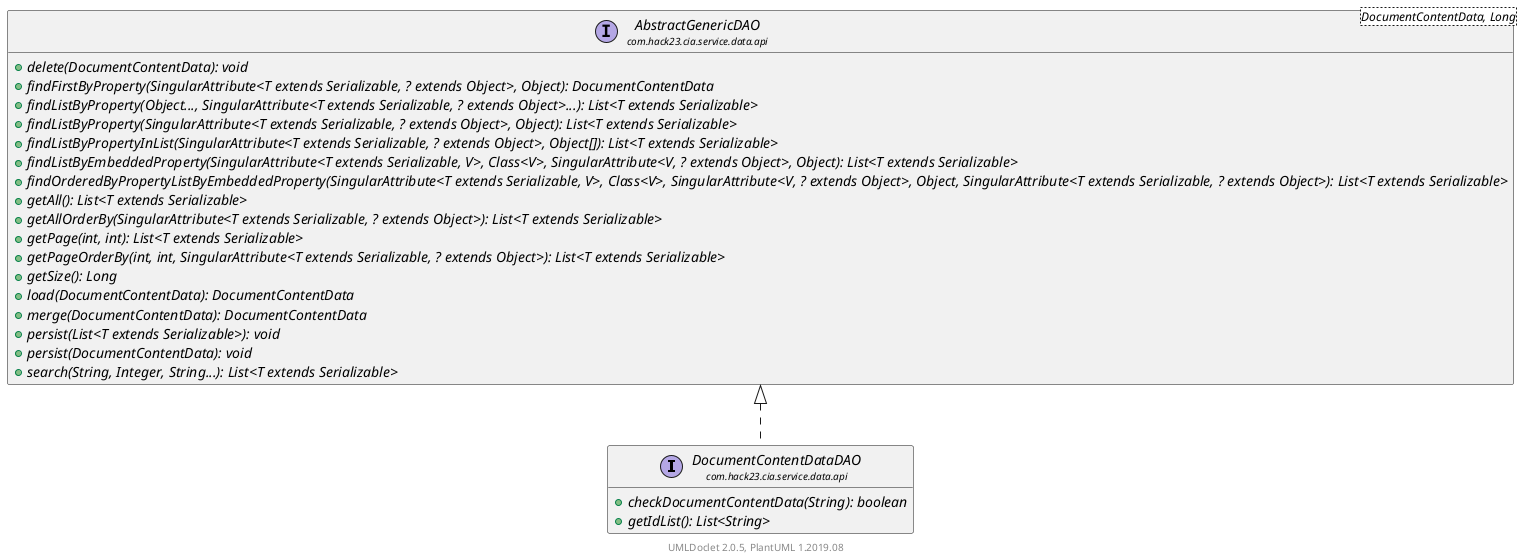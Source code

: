 @startuml
    set namespaceSeparator none
    hide empty fields
    hide empty methods

    interface "<size:14>DocumentContentDataDAO\n<size:10>com.hack23.cia.service.data.api" as com.hack23.cia.service.data.api.DocumentContentDataDAO [[DocumentContentDataDAO.html]] {
        {abstract} +checkDocumentContentData(String): boolean
        {abstract} +getIdList(): List<String>
    }

    interface "<size:14>AbstractGenericDAO\n<size:10>com.hack23.cia.service.data.api" as com.hack23.cia.service.data.api.AbstractGenericDAO<DocumentContentData, Long> [[AbstractGenericDAO.html]] {
        {abstract} +delete(DocumentContentData): void
        {abstract} +findFirstByProperty(SingularAttribute<T extends Serializable, ? extends Object>, Object): DocumentContentData
        {abstract} +findListByProperty(Object..., SingularAttribute<T extends Serializable, ? extends Object>...): List<T extends Serializable>
        {abstract} +findListByProperty(SingularAttribute<T extends Serializable, ? extends Object>, Object): List<T extends Serializable>
        {abstract} +findListByPropertyInList(SingularAttribute<T extends Serializable, ? extends Object>, Object[]): List<T extends Serializable>
        {abstract} +findListByEmbeddedProperty(SingularAttribute<T extends Serializable, V>, Class<V>, SingularAttribute<V, ? extends Object>, Object): List<T extends Serializable>
        {abstract} +findOrderedByPropertyListByEmbeddedProperty(SingularAttribute<T extends Serializable, V>, Class<V>, SingularAttribute<V, ? extends Object>, Object, SingularAttribute<T extends Serializable, ? extends Object>): List<T extends Serializable>
        {abstract} +getAll(): List<T extends Serializable>
        {abstract} +getAllOrderBy(SingularAttribute<T extends Serializable, ? extends Object>): List<T extends Serializable>
        {abstract} +getPage(int, int): List<T extends Serializable>
        {abstract} +getPageOrderBy(int, int, SingularAttribute<T extends Serializable, ? extends Object>): List<T extends Serializable>
        {abstract} +getSize(): Long
        {abstract} +load(DocumentContentData): DocumentContentData
        {abstract} +merge(DocumentContentData): DocumentContentData
        {abstract} +persist(List<T extends Serializable>): void
        {abstract} +persist(DocumentContentData): void
        {abstract} +search(String, Integer, String...): List<T extends Serializable>
    }

    com.hack23.cia.service.data.api.AbstractGenericDAO <|.. com.hack23.cia.service.data.api.DocumentContentDataDAO

    center footer UMLDoclet 2.0.5, PlantUML 1.2019.08
@enduml
